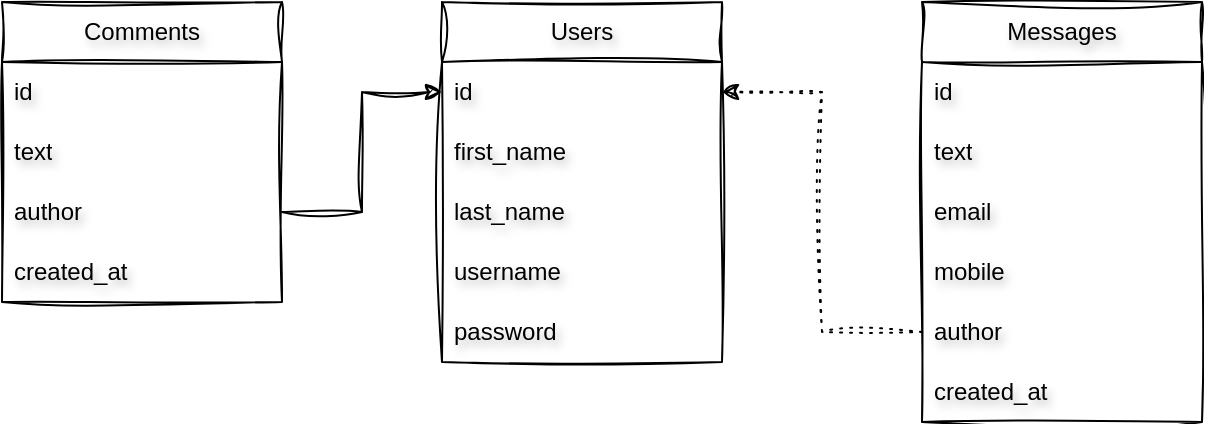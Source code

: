 <mxfile version="24.7.17">
  <diagram name="Page-1" id="ynL2lywW2GKdwunjUvcg">
    <mxGraphModel dx="1266" dy="805" grid="1" gridSize="10" guides="1" tooltips="1" connect="1" arrows="1" fold="1" page="1" pageScale="1" pageWidth="850" pageHeight="1100" math="0" shadow="0">
      <root>
        <mxCell id="0" />
        <mxCell id="1" parent="0" />
        <mxCell id="knRGVxB2MuWR3vR_AH-T-1" value="Users" style="swimlane;fontStyle=0;childLayout=stackLayout;horizontal=1;startSize=30;horizontalStack=0;resizeParent=1;resizeParentMax=0;resizeLast=0;collapsible=1;marginBottom=0;whiteSpace=wrap;html=1;textShadow=1;sketch=1;curveFitting=1;jiggle=2;" vertex="1" parent="1">
          <mxGeometry x="320" y="120" width="140" height="180" as="geometry" />
        </mxCell>
        <mxCell id="knRGVxB2MuWR3vR_AH-T-10" value="id" style="text;strokeColor=none;fillColor=none;align=left;verticalAlign=middle;spacingLeft=4;spacingRight=4;overflow=hidden;points=[[0,0.5],[1,0.5]];portConstraint=eastwest;rotatable=0;whiteSpace=wrap;html=1;textShadow=1;sketch=1;curveFitting=1;jiggle=2;" vertex="1" parent="knRGVxB2MuWR3vR_AH-T-1">
          <mxGeometry y="30" width="140" height="30" as="geometry" />
        </mxCell>
        <mxCell id="knRGVxB2MuWR3vR_AH-T-2" value="first_name" style="text;strokeColor=none;fillColor=none;align=left;verticalAlign=middle;spacingLeft=4;spacingRight=4;overflow=hidden;points=[[0,0.5],[1,0.5]];portConstraint=eastwest;rotatable=0;whiteSpace=wrap;html=1;textShadow=1;sketch=1;curveFitting=1;jiggle=2;" vertex="1" parent="knRGVxB2MuWR3vR_AH-T-1">
          <mxGeometry y="60" width="140" height="30" as="geometry" />
        </mxCell>
        <mxCell id="knRGVxB2MuWR3vR_AH-T-3" value="last_name" style="text;strokeColor=none;fillColor=none;align=left;verticalAlign=middle;spacingLeft=4;spacingRight=4;overflow=hidden;points=[[0,0.5],[1,0.5]];portConstraint=eastwest;rotatable=0;whiteSpace=wrap;html=1;textShadow=1;sketch=1;curveFitting=1;jiggle=2;" vertex="1" parent="knRGVxB2MuWR3vR_AH-T-1">
          <mxGeometry y="90" width="140" height="30" as="geometry" />
        </mxCell>
        <mxCell id="knRGVxB2MuWR3vR_AH-T-4" value="username" style="text;strokeColor=none;fillColor=none;align=left;verticalAlign=middle;spacingLeft=4;spacingRight=4;overflow=hidden;points=[[0,0.5],[1,0.5]];portConstraint=eastwest;rotatable=0;whiteSpace=wrap;html=1;textShadow=1;sketch=1;curveFitting=1;jiggle=2;" vertex="1" parent="knRGVxB2MuWR3vR_AH-T-1">
          <mxGeometry y="120" width="140" height="30" as="geometry" />
        </mxCell>
        <mxCell id="knRGVxB2MuWR3vR_AH-T-9" value="password" style="text;strokeColor=none;fillColor=none;align=left;verticalAlign=middle;spacingLeft=4;spacingRight=4;overflow=hidden;points=[[0,0.5],[1,0.5]];portConstraint=eastwest;rotatable=0;whiteSpace=wrap;html=1;textShadow=1;sketch=1;curveFitting=1;jiggle=2;" vertex="1" parent="knRGVxB2MuWR3vR_AH-T-1">
          <mxGeometry y="150" width="140" height="30" as="geometry" />
        </mxCell>
        <mxCell id="knRGVxB2MuWR3vR_AH-T-5" value="Comments" style="swimlane;fontStyle=0;childLayout=stackLayout;horizontal=1;startSize=30;horizontalStack=0;resizeParent=1;resizeParentMax=0;resizeLast=0;collapsible=1;marginBottom=0;whiteSpace=wrap;html=1;textShadow=1;sketch=1;curveFitting=1;jiggle=2;" vertex="1" parent="1">
          <mxGeometry x="100" y="120" width="140" height="150" as="geometry" />
        </mxCell>
        <mxCell id="knRGVxB2MuWR3vR_AH-T-11" value="id" style="text;strokeColor=none;fillColor=none;align=left;verticalAlign=middle;spacingLeft=4;spacingRight=4;overflow=hidden;points=[[0,0.5],[1,0.5]];portConstraint=eastwest;rotatable=0;whiteSpace=wrap;html=1;textShadow=1;sketch=1;curveFitting=1;jiggle=2;" vertex="1" parent="knRGVxB2MuWR3vR_AH-T-5">
          <mxGeometry y="30" width="140" height="30" as="geometry" />
        </mxCell>
        <mxCell id="knRGVxB2MuWR3vR_AH-T-6" value="text" style="text;strokeColor=none;fillColor=none;align=left;verticalAlign=middle;spacingLeft=4;spacingRight=4;overflow=hidden;points=[[0,0.5],[1,0.5]];portConstraint=eastwest;rotatable=0;whiteSpace=wrap;html=1;textShadow=1;sketch=1;curveFitting=1;jiggle=2;" vertex="1" parent="knRGVxB2MuWR3vR_AH-T-5">
          <mxGeometry y="60" width="140" height="30" as="geometry" />
        </mxCell>
        <mxCell id="knRGVxB2MuWR3vR_AH-T-7" value="author" style="text;strokeColor=none;fillColor=none;align=left;verticalAlign=middle;spacingLeft=4;spacingRight=4;overflow=hidden;points=[[0,0.5],[1,0.5]];portConstraint=eastwest;rotatable=0;whiteSpace=wrap;html=1;textShadow=1;sketch=1;curveFitting=1;jiggle=2;" vertex="1" parent="knRGVxB2MuWR3vR_AH-T-5">
          <mxGeometry y="90" width="140" height="30" as="geometry" />
        </mxCell>
        <mxCell id="knRGVxB2MuWR3vR_AH-T-8" value="created_at" style="text;strokeColor=none;fillColor=none;align=left;verticalAlign=middle;spacingLeft=4;spacingRight=4;overflow=hidden;points=[[0,0.5],[1,0.5]];portConstraint=eastwest;rotatable=0;whiteSpace=wrap;html=1;textShadow=1;sketch=1;curveFitting=1;jiggle=2;" vertex="1" parent="knRGVxB2MuWR3vR_AH-T-5">
          <mxGeometry y="120" width="140" height="30" as="geometry" />
        </mxCell>
        <mxCell id="knRGVxB2MuWR3vR_AH-T-12" value="Messages" style="swimlane;fontStyle=0;childLayout=stackLayout;horizontal=1;startSize=30;horizontalStack=0;resizeParent=1;resizeParentMax=0;resizeLast=0;collapsible=1;marginBottom=0;whiteSpace=wrap;html=1;textShadow=1;sketch=1;curveFitting=1;jiggle=2;" vertex="1" parent="1">
          <mxGeometry x="560" y="120" width="140" height="210" as="geometry" />
        </mxCell>
        <mxCell id="knRGVxB2MuWR3vR_AH-T-13" value="id" style="text;strokeColor=none;fillColor=none;align=left;verticalAlign=middle;spacingLeft=4;spacingRight=4;overflow=hidden;points=[[0,0.5],[1,0.5]];portConstraint=eastwest;rotatable=0;whiteSpace=wrap;html=1;textShadow=1;sketch=1;curveFitting=1;jiggle=2;" vertex="1" parent="knRGVxB2MuWR3vR_AH-T-12">
          <mxGeometry y="30" width="140" height="30" as="geometry" />
        </mxCell>
        <mxCell id="knRGVxB2MuWR3vR_AH-T-16" value="text" style="text;strokeColor=none;fillColor=none;align=left;verticalAlign=middle;spacingLeft=4;spacingRight=4;overflow=hidden;points=[[0,0.5],[1,0.5]];portConstraint=eastwest;rotatable=0;whiteSpace=wrap;html=1;textShadow=1;sketch=1;curveFitting=1;jiggle=2;" vertex="1" parent="knRGVxB2MuWR3vR_AH-T-12">
          <mxGeometry y="60" width="140" height="30" as="geometry" />
        </mxCell>
        <mxCell id="knRGVxB2MuWR3vR_AH-T-17" value="email" style="text;strokeColor=none;fillColor=none;align=left;verticalAlign=middle;spacingLeft=4;spacingRight=4;overflow=hidden;points=[[0,0.5],[1,0.5]];portConstraint=eastwest;rotatable=0;whiteSpace=wrap;html=1;textShadow=1;sketch=1;curveFitting=1;jiggle=2;" vertex="1" parent="knRGVxB2MuWR3vR_AH-T-12">
          <mxGeometry y="90" width="140" height="30" as="geometry" />
        </mxCell>
        <mxCell id="knRGVxB2MuWR3vR_AH-T-18" value="mobile" style="text;strokeColor=none;fillColor=none;align=left;verticalAlign=middle;spacingLeft=4;spacingRight=4;overflow=hidden;points=[[0,0.5],[1,0.5]];portConstraint=eastwest;rotatable=0;whiteSpace=wrap;html=1;textShadow=1;sketch=1;curveFitting=1;jiggle=2;" vertex="1" parent="knRGVxB2MuWR3vR_AH-T-12">
          <mxGeometry y="120" width="140" height="30" as="geometry" />
        </mxCell>
        <mxCell id="knRGVxB2MuWR3vR_AH-T-14" value="author" style="text;strokeColor=none;fillColor=none;align=left;verticalAlign=middle;spacingLeft=4;spacingRight=4;overflow=hidden;points=[[0,0.5],[1,0.5]];portConstraint=eastwest;rotatable=0;whiteSpace=wrap;html=1;textShadow=1;sketch=1;curveFitting=1;jiggle=2;" vertex="1" parent="knRGVxB2MuWR3vR_AH-T-12">
          <mxGeometry y="150" width="140" height="30" as="geometry" />
        </mxCell>
        <mxCell id="knRGVxB2MuWR3vR_AH-T-15" value="created_at" style="text;strokeColor=none;fillColor=none;align=left;verticalAlign=middle;spacingLeft=4;spacingRight=4;overflow=hidden;points=[[0,0.5],[1,0.5]];portConstraint=eastwest;rotatable=0;whiteSpace=wrap;html=1;textShadow=1;sketch=1;curveFitting=1;jiggle=2;" vertex="1" parent="knRGVxB2MuWR3vR_AH-T-12">
          <mxGeometry y="180" width="140" height="30" as="geometry" />
        </mxCell>
        <mxCell id="knRGVxB2MuWR3vR_AH-T-19" style="edgeStyle=orthogonalEdgeStyle;rounded=0;orthogonalLoop=1;jettySize=auto;html=1;textShadow=1;sketch=1;curveFitting=1;jiggle=2;" edge="1" parent="1" source="knRGVxB2MuWR3vR_AH-T-7" target="knRGVxB2MuWR3vR_AH-T-10">
          <mxGeometry relative="1" as="geometry" />
        </mxCell>
        <mxCell id="knRGVxB2MuWR3vR_AH-T-20" style="edgeStyle=orthogonalEdgeStyle;rounded=0;orthogonalLoop=1;jettySize=auto;html=1;dashed=1;dashPattern=1 4;textShadow=1;sketch=1;curveFitting=1;jiggle=2;" edge="1" parent="1" source="knRGVxB2MuWR3vR_AH-T-14" target="knRGVxB2MuWR3vR_AH-T-10">
          <mxGeometry relative="1" as="geometry" />
        </mxCell>
      </root>
    </mxGraphModel>
  </diagram>
</mxfile>
